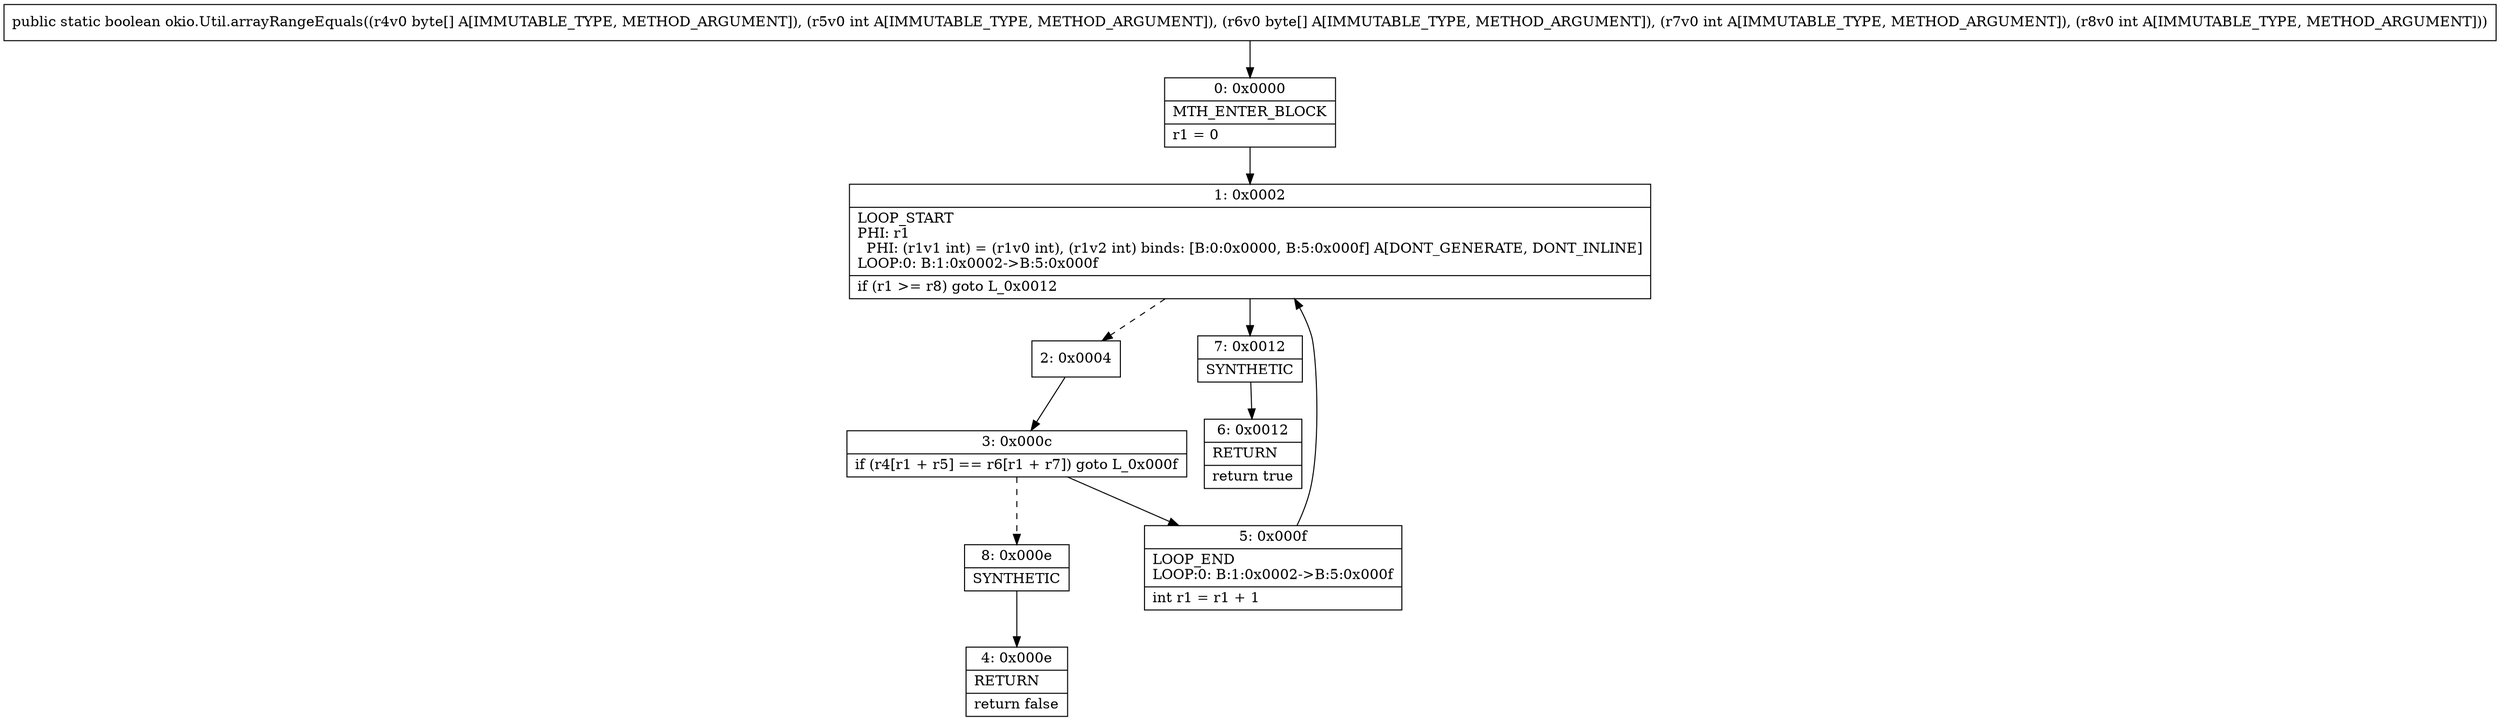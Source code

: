 digraph "CFG forokio.Util.arrayRangeEquals([BI[BII)Z" {
Node_0 [shape=record,label="{0\:\ 0x0000|MTH_ENTER_BLOCK\l|r1 = 0\l}"];
Node_1 [shape=record,label="{1\:\ 0x0002|LOOP_START\lPHI: r1 \l  PHI: (r1v1 int) = (r1v0 int), (r1v2 int) binds: [B:0:0x0000, B:5:0x000f] A[DONT_GENERATE, DONT_INLINE]\lLOOP:0: B:1:0x0002\-\>B:5:0x000f\l|if (r1 \>= r8) goto L_0x0012\l}"];
Node_2 [shape=record,label="{2\:\ 0x0004}"];
Node_3 [shape=record,label="{3\:\ 0x000c|if (r4[r1 + r5] == r6[r1 + r7]) goto L_0x000f\l}"];
Node_4 [shape=record,label="{4\:\ 0x000e|RETURN\l|return false\l}"];
Node_5 [shape=record,label="{5\:\ 0x000f|LOOP_END\lLOOP:0: B:1:0x0002\-\>B:5:0x000f\l|int r1 = r1 + 1\l}"];
Node_6 [shape=record,label="{6\:\ 0x0012|RETURN\l|return true\l}"];
Node_7 [shape=record,label="{7\:\ 0x0012|SYNTHETIC\l}"];
Node_8 [shape=record,label="{8\:\ 0x000e|SYNTHETIC\l}"];
MethodNode[shape=record,label="{public static boolean okio.Util.arrayRangeEquals((r4v0 byte[] A[IMMUTABLE_TYPE, METHOD_ARGUMENT]), (r5v0 int A[IMMUTABLE_TYPE, METHOD_ARGUMENT]), (r6v0 byte[] A[IMMUTABLE_TYPE, METHOD_ARGUMENT]), (r7v0 int A[IMMUTABLE_TYPE, METHOD_ARGUMENT]), (r8v0 int A[IMMUTABLE_TYPE, METHOD_ARGUMENT])) }"];
MethodNode -> Node_0;
Node_0 -> Node_1;
Node_1 -> Node_2[style=dashed];
Node_1 -> Node_7;
Node_2 -> Node_3;
Node_3 -> Node_5;
Node_3 -> Node_8[style=dashed];
Node_5 -> Node_1;
Node_7 -> Node_6;
Node_8 -> Node_4;
}

